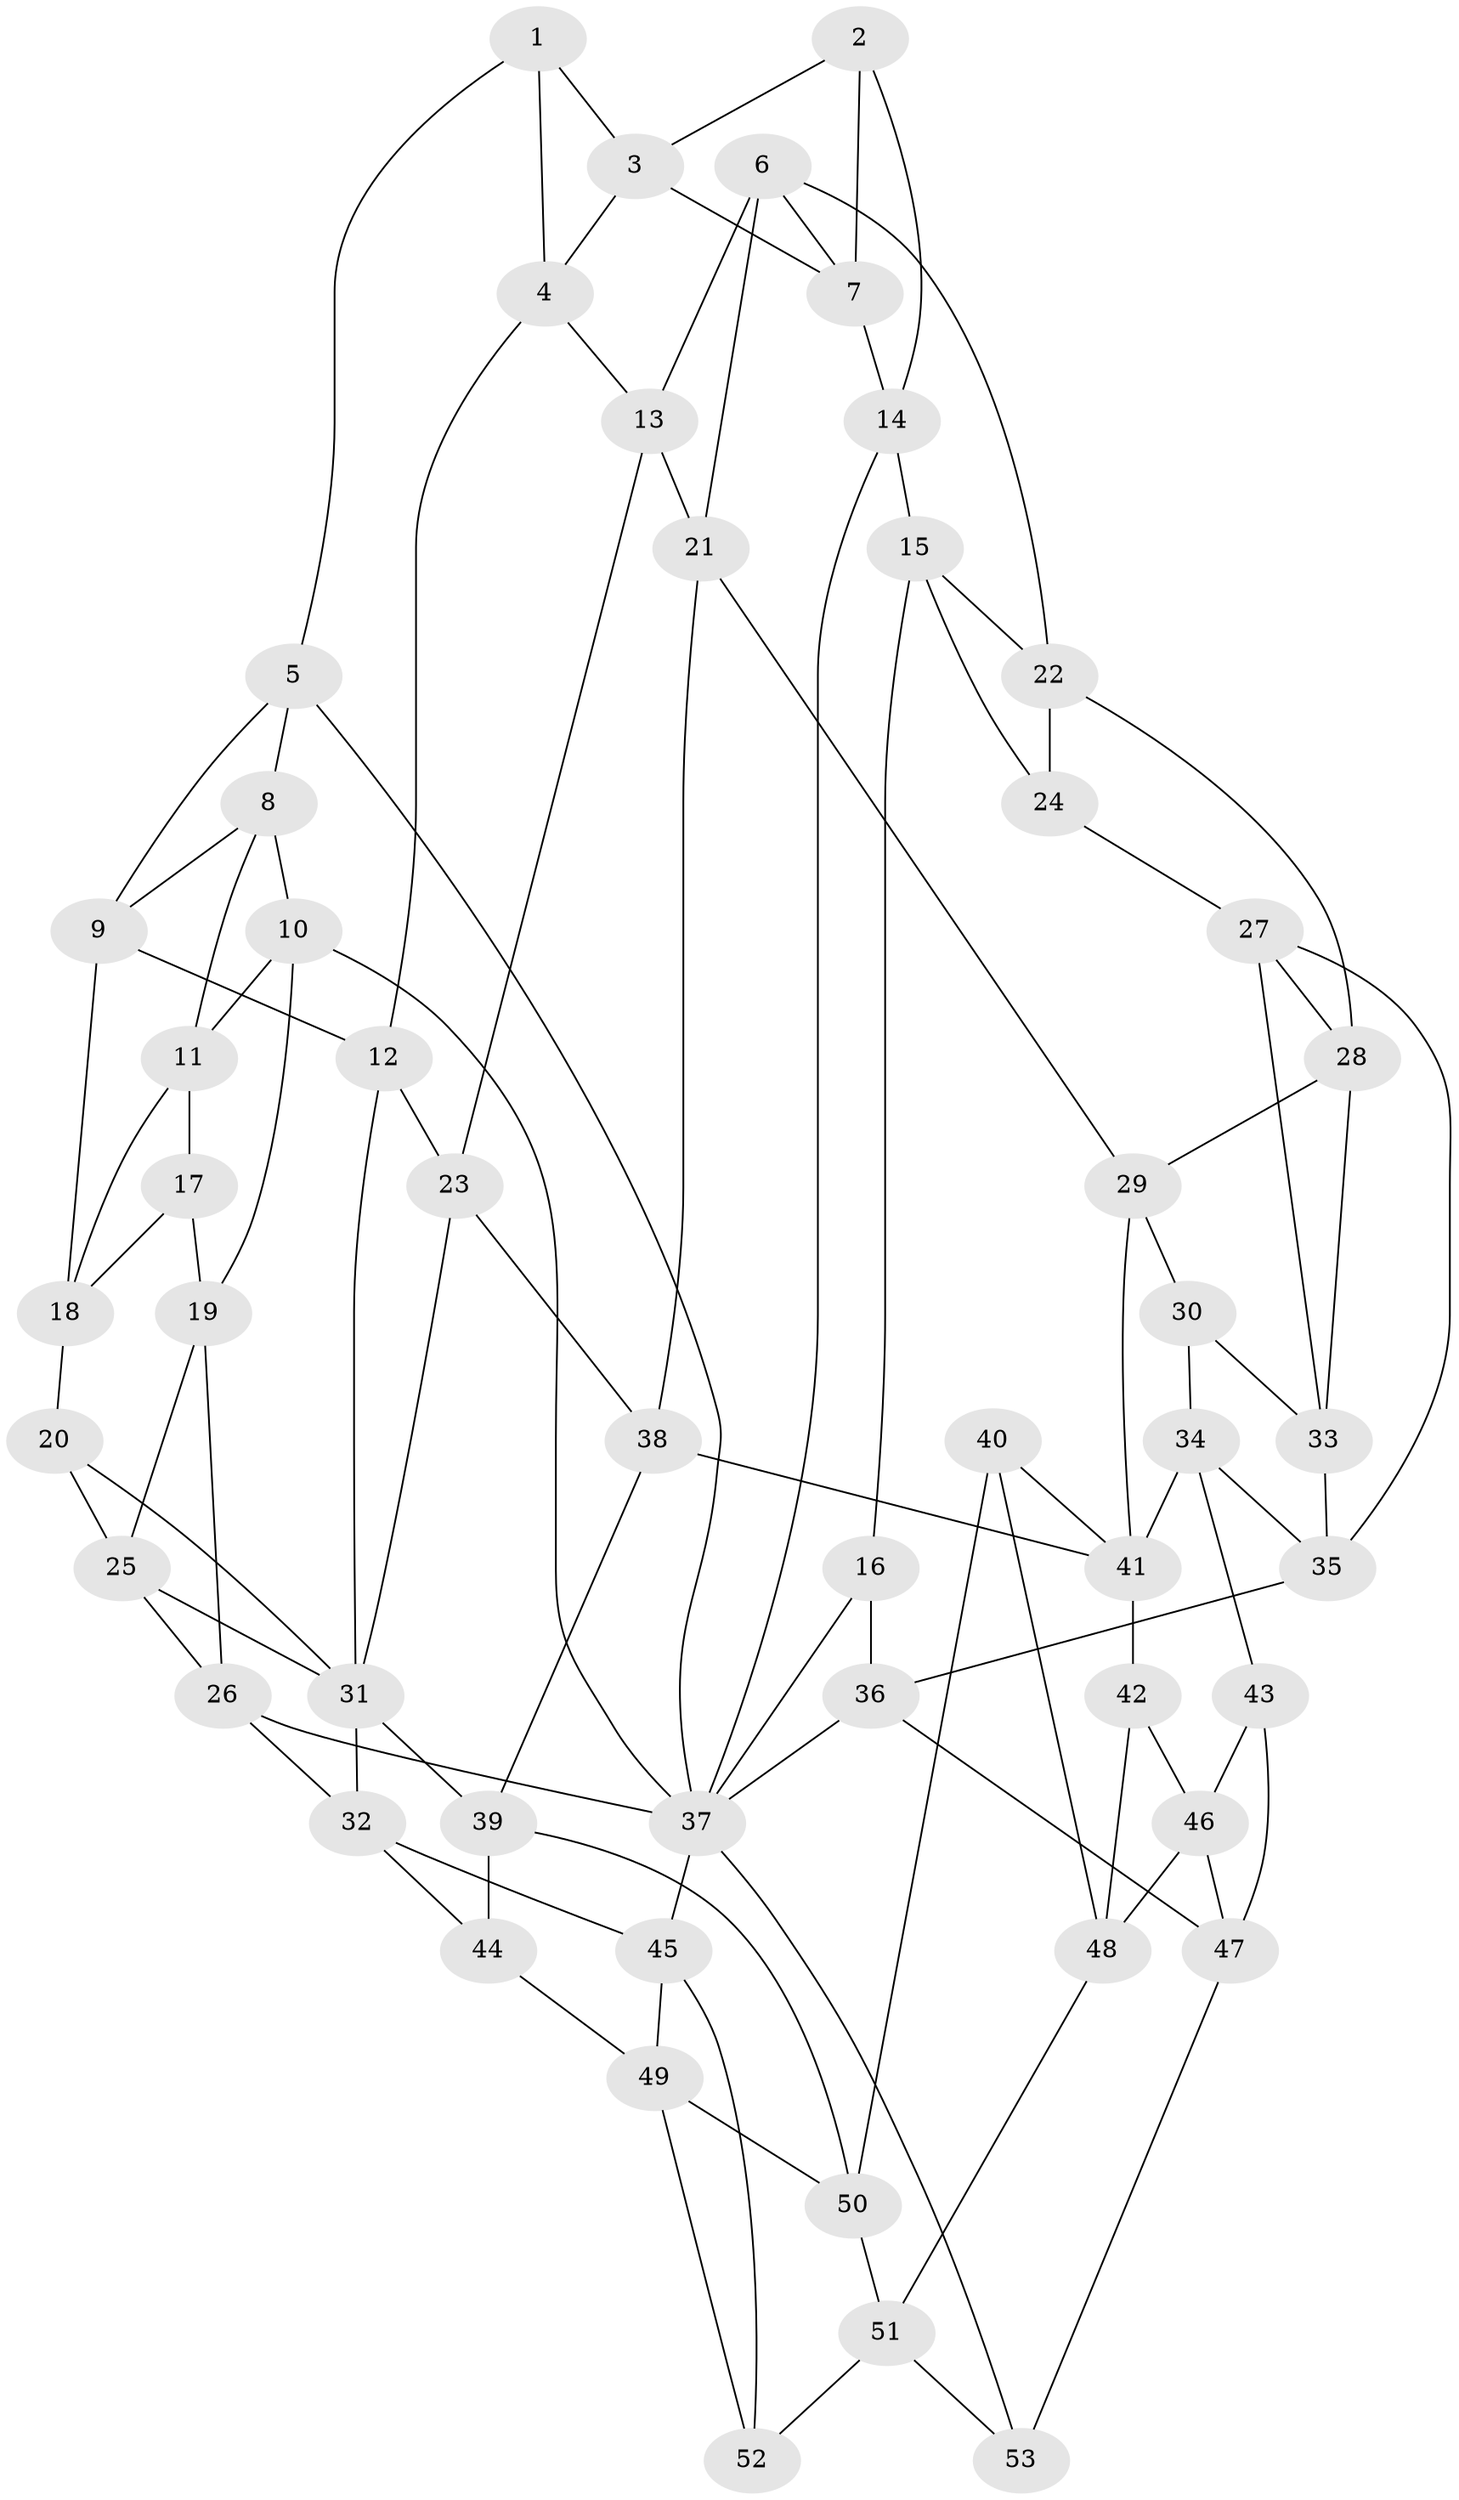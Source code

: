 // original degree distribution, {3: 0.018867924528301886, 4: 0.2358490566037736, 6: 0.2169811320754717, 5: 0.5283018867924528}
// Generated by graph-tools (version 1.1) at 2025/51/03/09/25 03:51:03]
// undirected, 53 vertices, 103 edges
graph export_dot {
graph [start="1"]
  node [color=gray90,style=filled];
  1;
  2;
  3;
  4;
  5;
  6;
  7;
  8;
  9;
  10;
  11;
  12;
  13;
  14;
  15;
  16;
  17;
  18;
  19;
  20;
  21;
  22;
  23;
  24;
  25;
  26;
  27;
  28;
  29;
  30;
  31;
  32;
  33;
  34;
  35;
  36;
  37;
  38;
  39;
  40;
  41;
  42;
  43;
  44;
  45;
  46;
  47;
  48;
  49;
  50;
  51;
  52;
  53;
  1 -- 3 [weight=1.0];
  1 -- 4 [weight=1.0];
  1 -- 5 [weight=1.0];
  2 -- 3 [weight=1.0];
  2 -- 7 [weight=1.0];
  2 -- 14 [weight=1.0];
  3 -- 4 [weight=1.0];
  3 -- 7 [weight=1.0];
  4 -- 12 [weight=1.0];
  4 -- 13 [weight=1.0];
  5 -- 8 [weight=1.0];
  5 -- 9 [weight=1.0];
  5 -- 37 [weight=1.0];
  6 -- 7 [weight=1.0];
  6 -- 13 [weight=1.0];
  6 -- 21 [weight=1.0];
  6 -- 22 [weight=1.0];
  7 -- 14 [weight=1.0];
  8 -- 9 [weight=1.0];
  8 -- 10 [weight=1.0];
  8 -- 11 [weight=1.0];
  9 -- 12 [weight=1.0];
  9 -- 18 [weight=1.0];
  10 -- 11 [weight=1.0];
  10 -- 19 [weight=1.0];
  10 -- 37 [weight=1.0];
  11 -- 17 [weight=1.0];
  11 -- 18 [weight=1.0];
  12 -- 23 [weight=1.0];
  12 -- 31 [weight=1.0];
  13 -- 21 [weight=1.0];
  13 -- 23 [weight=1.0];
  14 -- 15 [weight=1.0];
  14 -- 37 [weight=1.0];
  15 -- 16 [weight=1.0];
  15 -- 22 [weight=1.0];
  15 -- 24 [weight=1.0];
  16 -- 36 [weight=1.0];
  16 -- 37 [weight=1.0];
  17 -- 18 [weight=1.0];
  17 -- 19 [weight=1.0];
  18 -- 20 [weight=1.0];
  19 -- 25 [weight=1.0];
  19 -- 26 [weight=1.0];
  20 -- 25 [weight=1.0];
  20 -- 31 [weight=1.0];
  21 -- 29 [weight=1.0];
  21 -- 38 [weight=1.0];
  22 -- 24 [weight=1.0];
  22 -- 28 [weight=1.0];
  23 -- 31 [weight=1.0];
  23 -- 38 [weight=1.0];
  24 -- 27 [weight=1.0];
  25 -- 26 [weight=1.0];
  25 -- 31 [weight=1.0];
  26 -- 32 [weight=1.0];
  26 -- 37 [weight=1.0];
  27 -- 28 [weight=1.0];
  27 -- 33 [weight=1.0];
  27 -- 35 [weight=1.0];
  28 -- 29 [weight=1.0];
  28 -- 33 [weight=1.0];
  29 -- 30 [weight=1.0];
  29 -- 41 [weight=1.0];
  30 -- 33 [weight=1.0];
  30 -- 34 [weight=1.0];
  31 -- 32 [weight=1.0];
  31 -- 39 [weight=1.0];
  32 -- 44 [weight=1.0];
  32 -- 45 [weight=1.0];
  33 -- 35 [weight=1.0];
  34 -- 35 [weight=1.0];
  34 -- 41 [weight=1.0];
  34 -- 43 [weight=1.0];
  35 -- 36 [weight=1.0];
  36 -- 37 [weight=1.0];
  36 -- 47 [weight=1.0];
  37 -- 45 [weight=1.0];
  37 -- 53 [weight=1.0];
  38 -- 39 [weight=2.0];
  38 -- 41 [weight=1.0];
  39 -- 44 [weight=2.0];
  39 -- 50 [weight=1.0];
  40 -- 41 [weight=1.0];
  40 -- 48 [weight=1.0];
  40 -- 50 [weight=1.0];
  41 -- 42 [weight=2.0];
  42 -- 46 [weight=1.0];
  42 -- 48 [weight=1.0];
  43 -- 46 [weight=1.0];
  43 -- 47 [weight=1.0];
  44 -- 49 [weight=1.0];
  45 -- 49 [weight=1.0];
  45 -- 52 [weight=1.0];
  46 -- 47 [weight=1.0];
  46 -- 48 [weight=1.0];
  47 -- 53 [weight=1.0];
  48 -- 51 [weight=1.0];
  49 -- 50 [weight=1.0];
  49 -- 52 [weight=1.0];
  50 -- 51 [weight=1.0];
  51 -- 52 [weight=1.0];
  51 -- 53 [weight=1.0];
}
